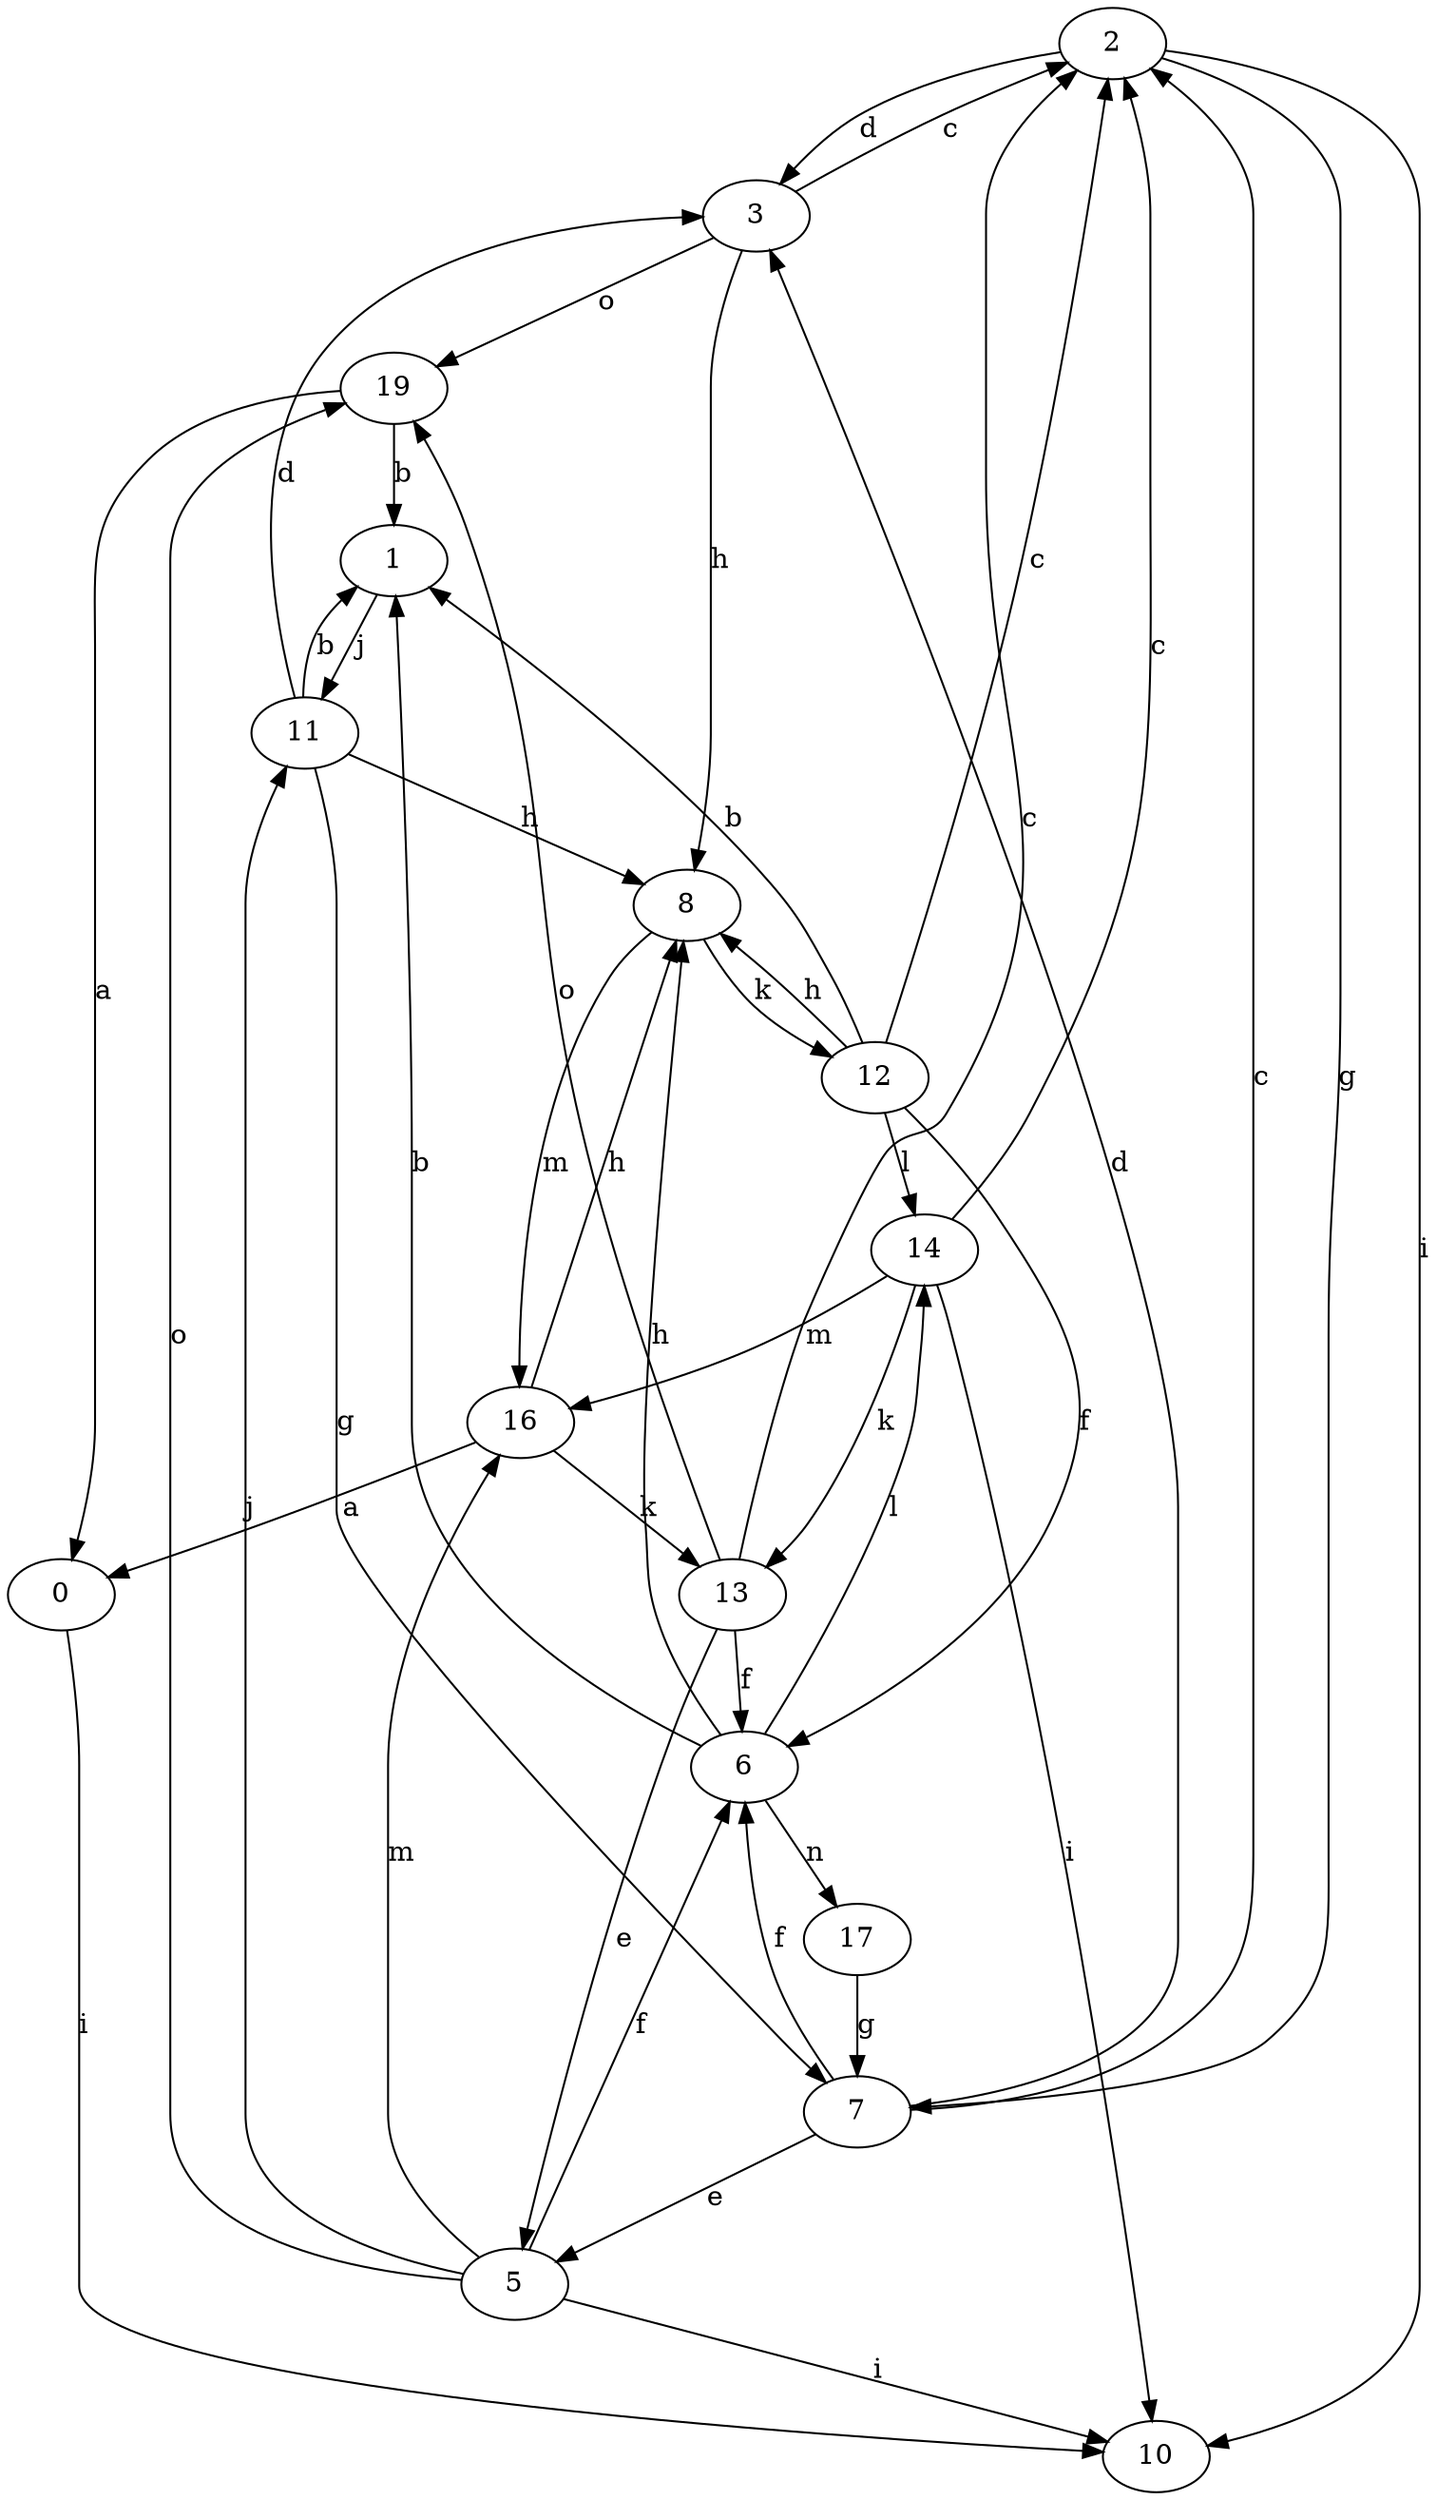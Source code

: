 strict digraph  {
0;
1;
2;
3;
5;
6;
7;
8;
10;
11;
12;
13;
14;
16;
17;
19;
0 -> 10  [label=i];
1 -> 11  [label=j];
2 -> 3  [label=d];
2 -> 7  [label=g];
2 -> 10  [label=i];
3 -> 2  [label=c];
3 -> 8  [label=h];
3 -> 19  [label=o];
5 -> 6  [label=f];
5 -> 10  [label=i];
5 -> 11  [label=j];
5 -> 16  [label=m];
5 -> 19  [label=o];
6 -> 1  [label=b];
6 -> 8  [label=h];
6 -> 14  [label=l];
6 -> 17  [label=n];
7 -> 2  [label=c];
7 -> 3  [label=d];
7 -> 5  [label=e];
7 -> 6  [label=f];
8 -> 12  [label=k];
8 -> 16  [label=m];
11 -> 1  [label=b];
11 -> 3  [label=d];
11 -> 7  [label=g];
11 -> 8  [label=h];
12 -> 1  [label=b];
12 -> 2  [label=c];
12 -> 6  [label=f];
12 -> 8  [label=h];
12 -> 14  [label=l];
13 -> 2  [label=c];
13 -> 5  [label=e];
13 -> 6  [label=f];
13 -> 19  [label=o];
14 -> 2  [label=c];
14 -> 10  [label=i];
14 -> 13  [label=k];
14 -> 16  [label=m];
16 -> 0  [label=a];
16 -> 8  [label=h];
16 -> 13  [label=k];
17 -> 7  [label=g];
19 -> 0  [label=a];
19 -> 1  [label=b];
}
